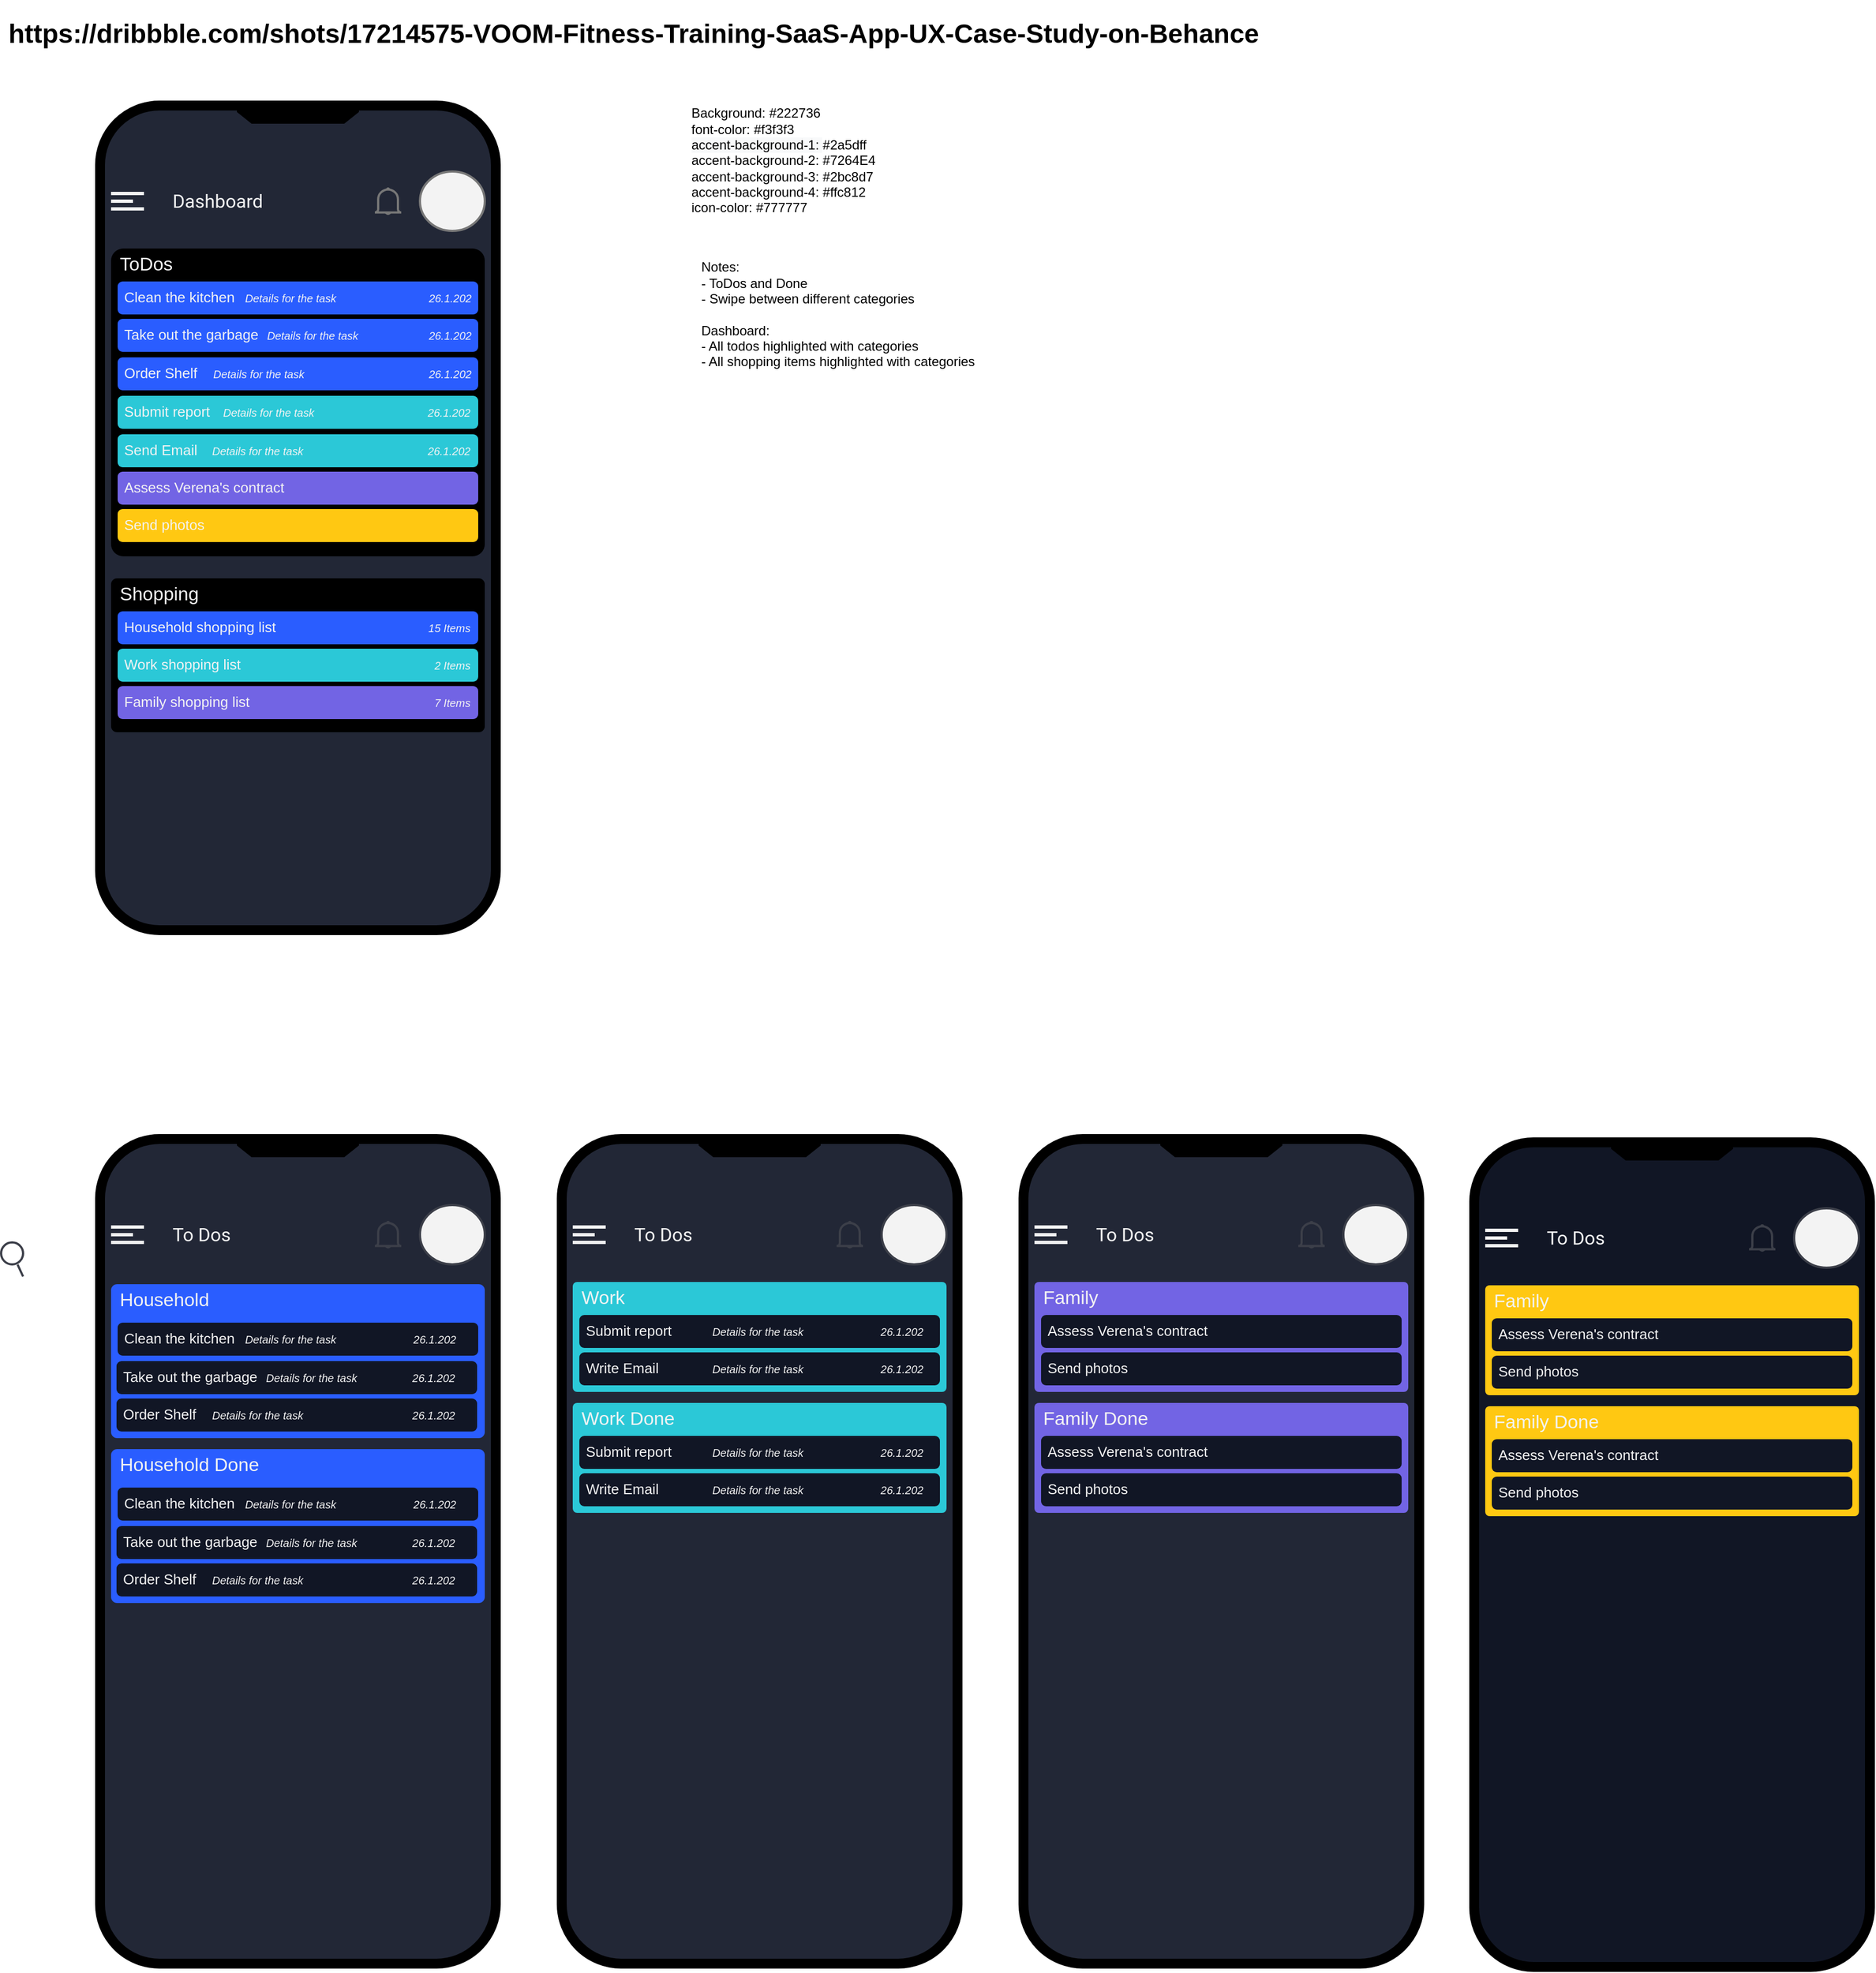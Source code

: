 <mxfile version="14.9.6" type="device"><diagram id="QZs1sI93PVc3oeDfQRsi" name="Page-1"><mxGraphModel dx="1422" dy="851" grid="1" gridSize="10" guides="1" tooltips="1" connect="1" arrows="1" fold="1" page="1" pageScale="1" pageWidth="3300" pageHeight="2339" math="0" shadow="0"><root><mxCell id="0"/><mxCell id="1" parent="0"/><mxCell id="q7EMYIlwbpAemJN1be3v-16" value="" style="rounded=1;whiteSpace=wrap;html=1;strokeWidth=9;connectable=0;labelBorderColor=#000000;fillColor=#222736;" parent="1" vertex="1"><mxGeometry x="100" y="140" width="360" height="750" as="geometry"/></mxCell><mxCell id="q7EMYIlwbpAemJN1be3v-27" value="" style="group;rounded=0;fontColor=#FFFFFF;" parent="1" vertex="1" connectable="0"><mxGeometry x="110" y="220" width="30" height="14" as="geometry"/></mxCell><mxCell id="q7EMYIlwbpAemJN1be3v-24" value="" style="endArrow=none;html=1;rounded=0;strokeWidth=3;strokeColor=#F3F3F3;" parent="q7EMYIlwbpAemJN1be3v-27" edge="1"><mxGeometry width="50" height="50" relative="1" as="geometry"><mxPoint as="sourcePoint"/><mxPoint x="30" as="targetPoint"/></mxGeometry></mxCell><mxCell id="q7EMYIlwbpAemJN1be3v-25" value="" style="endArrow=none;html=1;rounded=0;strokeWidth=3;strokeColor=#F3f3f3;" parent="q7EMYIlwbpAemJN1be3v-27" edge="1"><mxGeometry width="50" height="50" relative="1" as="geometry"><mxPoint y="7" as="sourcePoint"/><mxPoint x="20" y="7" as="targetPoint"/></mxGeometry></mxCell><mxCell id="q7EMYIlwbpAemJN1be3v-26" value="" style="endArrow=none;html=1;rounded=0;strokeWidth=3;strokeColor=#F3F3F3;" parent="q7EMYIlwbpAemJN1be3v-27" edge="1"><mxGeometry width="50" height="50" relative="1" as="geometry"><mxPoint y="14" as="sourcePoint"/><mxPoint x="30" y="14" as="targetPoint"/></mxGeometry></mxCell><mxCell id="q7EMYIlwbpAemJN1be3v-32" value="" style="ellipse;whiteSpace=wrap;html=1;strokeWidth=2;fillColor=#f3f3f3;strokeColor=#777777;" parent="1" vertex="1"><mxGeometry x="391" y="200" width="59" height="54" as="geometry"/></mxCell><mxCell id="q7EMYIlwbpAemJN1be3v-34" value="&lt;h1&gt;&lt;font color=&quot;#000000&quot;&gt;https://dribbble.com/shots/17214575-VOOM-Fitness-Training-SaaS-App-UX-Case-Study-on-Behance&lt;/font&gt;&lt;/h1&gt;" style="text;html=1;align=center;verticalAlign=middle;resizable=0;points=[];autosize=1;strokeColor=none;fillColor=none;fontColor=#FFFFFF;" parent="1" vertex="1"><mxGeometry x="10" y="50" width="1150" height="50" as="geometry"/></mxCell><mxCell id="kr6rKANIkbwKDCKWiiam-4" value="&lt;div&gt;&lt;span&gt;Background: #222736&lt;/span&gt;&lt;/div&gt;&lt;div&gt;&lt;span&gt;font-color: #f3f3f3&lt;/span&gt;&lt;/div&gt;&lt;span style=&quot;background-color: rgb(248 , 249 , 250)&quot;&gt;accent-background-1:&amp;nbsp;&lt;/span&gt;&lt;span style=&quot;background-color: rgb(255 , 255 , 255)&quot;&gt;#2a5dff&lt;br&gt;accent-background-2: #7264E4&lt;br&gt;accent-background-3:&amp;nbsp;&lt;/span&gt;&lt;span style=&quot;background-color: rgb(255 , 255 , 255)&quot;&gt;#2bc8d7&lt;/span&gt;&lt;span style=&quot;background-color: rgb(255 , 255 , 255)&quot;&gt;&lt;br&gt;&lt;/span&gt;&lt;span style=&quot;background-color: rgb(255 , 255 , 255)&quot;&gt;accent-background-4:&amp;nbsp;&lt;/span&gt;&lt;span style=&quot;background-color: rgb(255 , 255 , 255)&quot;&gt;#ffc812&lt;/span&gt;&lt;span style=&quot;background-color: rgb(255 , 255 , 255)&quot;&gt;&lt;br&gt;&lt;/span&gt;&lt;span style=&quot;background-color: rgb(255 , 255 , 255)&quot;&gt;icon-color:&amp;nbsp;&lt;/span&gt;&lt;span style=&quot;background-color: rgb(255 , 255 , 255)&quot;&gt;#777777&lt;/span&gt;&lt;span style=&quot;background-color: rgb(255 , 255 , 255)&quot;&gt;&lt;br&gt;&lt;/span&gt;" style="text;html=1;align=left;verticalAlign=middle;resizable=0;points=[];autosize=1;strokeColor=none;" parent="1" vertex="1"><mxGeometry x="636" y="140" width="180" height="100" as="geometry"/></mxCell><mxCell id="kr6rKANIkbwKDCKWiiam-6" value="" style="shape=loopLimit;whiteSpace=wrap;html=1;align=left;rotation=-180;size=60;labelBorderColor=none;fillColor=#000000;" parent="1" vertex="1"><mxGeometry x="225" y="143" width="110" height="13" as="geometry"/></mxCell><mxCell id="DTdVcL22-hNj-kr19Tf2-1" value="" style="html=1;verticalLabelPosition=bottom;align=center;labelBackgroundColor=#ffffff;verticalAlign=top;strokeWidth=2;shadow=0;dashed=0;shape=mxgraph.ios7.icons.bell;fillColor=none;strokeColor=#777777;" parent="1" vertex="1"><mxGeometry x="350" y="215.45" width="24" height="23.1" as="geometry"/></mxCell><mxCell id="DTdVcL22-hNj-kr19Tf2-3" value="Dashboard" style="whiteSpace=wrap;html=1;fillColor=none;strokeColor=none;fontColor=#f3f3f3;align=left;fontSize=17;fontFamily=Roboto;fontSource=https%3A%2F%2Ffonts.googleapis.com%2Fcss%3Ffamily%3DRoboto;" parent="1" vertex="1"><mxGeometry x="164" y="214" width="80" height="26" as="geometry"/></mxCell><mxCell id="DTdVcL22-hNj-kr19Tf2-4" value="" style="rounded=1;whiteSpace=wrap;html=1;fontSize=17;fontColor=#f3f3f3;align=left;arcSize=4;strokeColor=none;fillColor=#000000;" parent="1" vertex="1"><mxGeometry x="110" y="270" width="340" height="280" as="geometry"/></mxCell><mxCell id="DTdVcL22-hNj-kr19Tf2-18" value="ToDos" style="text;html=1;align=left;verticalAlign=middle;resizable=0;points=[];autosize=1;strokeColor=none;fontSize=17;fontColor=#f3f3f3;" parent="1" vertex="1"><mxGeometry x="116" y="270" width="60" height="30" as="geometry"/></mxCell><mxCell id="DTdVcL22-hNj-kr19Tf2-19" value="" style="group" parent="1" vertex="1" connectable="0"><mxGeometry x="116" y="300" width="338" height="30" as="geometry"/></mxCell><mxCell id="DTdVcL22-hNj-kr19Tf2-5" value="&lt;font style=&quot;font-size: 13px&quot;&gt;Clean the kitchen&lt;/font&gt;" style="rounded=1;whiteSpace=wrap;html=1;fontSize=17;fontColor=#f3f3f3;align=left;verticalAlign=middle;textDirection=ltr;spacingLeft=4;spacingBottom=3;strokeWidth=1;fillColor=#2A5DFF;strokeColor=none;" parent="DTdVcL22-hNj-kr19Tf2-19" vertex="1"><mxGeometry width="328" height="30" as="geometry"/></mxCell><mxCell id="PEyvrX00CayHYDZ6rCJW-54" value="&lt;font style=&quot;font-size: 10px&quot;&gt;&lt;i&gt;26.1.202&lt;/i&gt;&lt;/font&gt;" style="text;html=1;align=right;verticalAlign=middle;resizable=0;points=[];autosize=1;strokeColor=none;fontColor=#f3f3f3;" parent="DTdVcL22-hNj-kr19Tf2-19" vertex="1"><mxGeometry x="253" y="5" width="70" height="20" as="geometry"/></mxCell><mxCell id="PEyvrX00CayHYDZ6rCJW-55" value="&lt;font style=&quot;font-size: 10px&quot;&gt;&lt;i&gt;Details for the task&lt;/i&gt;&lt;/font&gt;" style="text;html=1;align=left;verticalAlign=middle;resizable=0;points=[];autosize=1;strokeColor=none;fontColor=#f3f3f3;" parent="DTdVcL22-hNj-kr19Tf2-19" vertex="1"><mxGeometry x="114" y="5" width="100" height="20" as="geometry"/></mxCell><mxCell id="DTdVcL22-hNj-kr19Tf2-20" value="" style="group" parent="1" vertex="1" connectable="0"><mxGeometry x="116" y="334" width="328" height="30" as="geometry"/></mxCell><mxCell id="DTdVcL22-hNj-kr19Tf2-10" value="&lt;font style=&quot;font-size: 13px&quot;&gt;Take out the garbage&lt;/font&gt;" style="rounded=1;whiteSpace=wrap;html=1;fontSize=17;fontColor=#f3f3f3;align=left;verticalAlign=middle;textDirection=ltr;spacingLeft=4;spacingBottom=3;strokeWidth=1;strokeColor=none;fillColor=#2A5DFF;" parent="DTdVcL22-hNj-kr19Tf2-20" vertex="1"><mxGeometry width="328" height="30" as="geometry"/></mxCell><mxCell id="PEyvrX00CayHYDZ6rCJW-56" value="&lt;font style=&quot;font-size: 10px&quot;&gt;&lt;i&gt;26.1.202&lt;/i&gt;&lt;/font&gt;" style="text;html=1;align=right;verticalAlign=middle;resizable=0;points=[];autosize=1;strokeColor=none;fontColor=#F3F3F3;" parent="DTdVcL22-hNj-kr19Tf2-20" vertex="1"><mxGeometry x="253" y="5" width="70" height="20" as="geometry"/></mxCell><mxCell id="PEyvrX00CayHYDZ6rCJW-57" value="&lt;font style=&quot;font-size: 10px&quot;&gt;&lt;i&gt;Details for the task&lt;/i&gt;&lt;/font&gt;" style="text;html=1;align=left;verticalAlign=middle;resizable=0;points=[];autosize=1;strokeColor=none;fontColor=#F3F3F3;" parent="DTdVcL22-hNj-kr19Tf2-20" vertex="1"><mxGeometry x="134" y="5" width="100" height="20" as="geometry"/></mxCell><mxCell id="DTdVcL22-hNj-kr19Tf2-21" value="" style="group" parent="1" vertex="1" connectable="0"><mxGeometry x="116" y="369" width="328" height="30" as="geometry"/></mxCell><mxCell id="DTdVcL22-hNj-kr19Tf2-12" value="&lt;font style=&quot;font-size: 13px&quot;&gt;Order Shelf&lt;/font&gt;" style="rounded=1;whiteSpace=wrap;html=1;fontSize=17;fontColor=#f3f3f3;align=left;verticalAlign=middle;textDirection=ltr;spacingLeft=4;spacingBottom=3;strokeWidth=1;strokeColor=none;fillColor=#2A5DFF;" parent="DTdVcL22-hNj-kr19Tf2-21" vertex="1"><mxGeometry width="328" height="30" as="geometry"/></mxCell><mxCell id="PEyvrX00CayHYDZ6rCJW-58" value="&lt;font style=&quot;font-size: 10px&quot;&gt;&lt;i&gt;26.1.202&lt;/i&gt;&lt;/font&gt;" style="text;html=1;align=right;verticalAlign=middle;resizable=0;points=[];autosize=1;strokeColor=none;fontColor=#F3F3F3;" parent="DTdVcL22-hNj-kr19Tf2-21" vertex="1"><mxGeometry x="253" y="5" width="70" height="20" as="geometry"/></mxCell><mxCell id="PEyvrX00CayHYDZ6rCJW-59" value="&lt;font style=&quot;font-size: 10px&quot;&gt;&lt;i&gt;Details for the task&lt;/i&gt;&lt;/font&gt;" style="text;html=1;align=left;verticalAlign=middle;resizable=0;points=[];autosize=1;strokeColor=none;fontColor=#F3F3F3;" parent="DTdVcL22-hNj-kr19Tf2-21" vertex="1"><mxGeometry x="85" y="5" width="100" height="20" as="geometry"/></mxCell><mxCell id="DTdVcL22-hNj-kr19Tf2-22" value="" style="group;" parent="1" vertex="1" connectable="0"><mxGeometry x="116" y="404" width="328" height="30" as="geometry"/></mxCell><mxCell id="DTdVcL22-hNj-kr19Tf2-14" value="&lt;font style=&quot;font-size: 13px&quot;&gt;Submit report&lt;/font&gt;" style="rounded=1;whiteSpace=wrap;html=1;fontSize=17;fontColor=#f3f3f3;align=left;verticalAlign=middle;textDirection=ltr;spacingLeft=4;spacingBottom=3;strokeWidth=1;strokeColor=none;fillColor=#2BC8D7;" parent="DTdVcL22-hNj-kr19Tf2-22" vertex="1"><mxGeometry width="328" height="30" as="geometry"/></mxCell><mxCell id="PEyvrX00CayHYDZ6rCJW-61" value="&lt;font style=&quot;font-size: 10px&quot;&gt;&lt;i&gt;Details for the task&lt;/i&gt;&lt;/font&gt;" style="text;html=1;align=left;verticalAlign=middle;resizable=0;points=[];autosize=1;strokeColor=none;fontColor=#F3F3F3;" parent="DTdVcL22-hNj-kr19Tf2-22" vertex="1"><mxGeometry x="94" y="5" width="100" height="20" as="geometry"/></mxCell><mxCell id="DTdVcL22-hNj-kr19Tf2-37" value="" style="rounded=1;whiteSpace=wrap;html=1;fontSize=17;fontColor=#f3f3f3;align=left;arcSize=4;strokeColor=none;fillColor=#000000;" parent="1" vertex="1"><mxGeometry x="110" y="570" width="340" height="140" as="geometry"/></mxCell><mxCell id="DTdVcL22-hNj-kr19Tf2-38" value="" style="group" parent="1" vertex="1" connectable="0"><mxGeometry x="116" y="600" width="328" height="30" as="geometry"/></mxCell><mxCell id="DTdVcL22-hNj-kr19Tf2-39" value="&lt;span style=&quot;font-size: 13px&quot;&gt;Household shopping list&lt;/span&gt;" style="rounded=1;whiteSpace=wrap;html=1;fontSize=17;fontColor=#f3f3f3;align=left;verticalAlign=middle;textDirection=ltr;spacingLeft=4;spacingBottom=3;strokeWidth=1;strokeColor=none;fillColor=#2A5DFF;" parent="DTdVcL22-hNj-kr19Tf2-38" vertex="1"><mxGeometry width="328" height="30" as="geometry"/></mxCell><mxCell id="DTdVcL22-hNj-kr19Tf2-41" value="" style="group;" parent="1" vertex="1" connectable="0"><mxGeometry x="116" y="634" width="328" height="30" as="geometry"/></mxCell><mxCell id="DTdVcL22-hNj-kr19Tf2-42" value="&lt;font style=&quot;font-size: 13px&quot;&gt;Work shopping list&lt;/font&gt;" style="rounded=1;whiteSpace=wrap;html=1;fontSize=17;fontColor=#f3f3f3;align=left;verticalAlign=middle;textDirection=ltr;spacingLeft=4;spacingBottom=3;strokeWidth=1;strokeColor=none;fillColor=#2BC8D7;" parent="DTdVcL22-hNj-kr19Tf2-41" vertex="1"><mxGeometry width="328" height="30" as="geometry"/></mxCell><mxCell id="DTdVcL22-hNj-kr19Tf2-44" value="Shopping" style="text;html=1;align=left;verticalAlign=middle;resizable=0;points=[];autosize=1;strokeColor=none;fontSize=17;fontColor=#f3f3f3;" parent="1" vertex="1"><mxGeometry x="116" y="570" width="90" height="30" as="geometry"/></mxCell><mxCell id="PEyvrX00CayHYDZ6rCJW-1" value="Notes:&lt;br&gt;&lt;div&gt;&lt;span&gt;- ToDos and Done&lt;/span&gt;&lt;/div&gt;&lt;div&gt;&lt;span&gt;- Swipe between different categories&lt;/span&gt;&lt;/div&gt;&lt;div&gt;&lt;br&gt;&lt;/div&gt;&lt;div&gt;Dashboard:&lt;/div&gt;&lt;div&gt;- All todos highlighted with categories&lt;/div&gt;&lt;div&gt;- All shopping items highlighted with categories&lt;/div&gt;" style="text;html=1;align=left;verticalAlign=middle;resizable=0;points=[];autosize=1;strokeColor=none;" parent="1" vertex="1"><mxGeometry x="645" y="280" width="260" height="100" as="geometry"/></mxCell><mxCell id="PEyvrX00CayHYDZ6rCJW-2" value="" style="rounded=1;whiteSpace=wrap;html=1;strokeWidth=9;connectable=0;labelBorderColor=#000000;fillColor=#222736;" parent="1" vertex="1"><mxGeometry x="100" y="1080" width="360" height="750" as="geometry"/></mxCell><mxCell id="PEyvrX00CayHYDZ6rCJW-4" value="" style="group;rounded=0;fontColor=#FFFFFF;" parent="1" vertex="1" connectable="0"><mxGeometry x="110" y="1160" width="30" height="14" as="geometry"/></mxCell><mxCell id="PEyvrX00CayHYDZ6rCJW-5" value="" style="endArrow=none;html=1;rounded=0;strokeWidth=3;strokeColor=#F3F3F3;" parent="PEyvrX00CayHYDZ6rCJW-4" edge="1"><mxGeometry width="50" height="50" relative="1" as="geometry"><mxPoint as="sourcePoint"/><mxPoint x="30" as="targetPoint"/></mxGeometry></mxCell><mxCell id="PEyvrX00CayHYDZ6rCJW-6" value="" style="endArrow=none;html=1;rounded=0;strokeWidth=3;strokeColor=#F3f3f3;" parent="PEyvrX00CayHYDZ6rCJW-4" edge="1"><mxGeometry width="50" height="50" relative="1" as="geometry"><mxPoint y="7" as="sourcePoint"/><mxPoint x="20" y="7" as="targetPoint"/></mxGeometry></mxCell><mxCell id="PEyvrX00CayHYDZ6rCJW-7" value="" style="endArrow=none;html=1;rounded=0;strokeWidth=3;strokeColor=#F3F3F3;" parent="PEyvrX00CayHYDZ6rCJW-4" edge="1"><mxGeometry width="50" height="50" relative="1" as="geometry"><mxPoint y="14" as="sourcePoint"/><mxPoint x="30" y="14" as="targetPoint"/></mxGeometry></mxCell><mxCell id="PEyvrX00CayHYDZ6rCJW-8" value="" style="ellipse;whiteSpace=wrap;html=1;strokeWidth=2;fillColor=#f3f3f3;strokeColor=#3C3F49;" parent="1" vertex="1"><mxGeometry x="391" y="1140" width="59" height="54" as="geometry"/></mxCell><mxCell id="PEyvrX00CayHYDZ6rCJW-9" value="" style="shape=loopLimit;whiteSpace=wrap;html=1;align=left;rotation=-180;size=60;labelBorderColor=none;fillColor=#000000;" parent="1" vertex="1"><mxGeometry x="225" y="1083" width="110" height="13" as="geometry"/></mxCell><mxCell id="PEyvrX00CayHYDZ6rCJW-10" value="" style="html=1;verticalLabelPosition=bottom;align=center;labelBackgroundColor=#ffffff;verticalAlign=top;strokeWidth=2;shadow=0;dashed=0;shape=mxgraph.ios7.icons.bell;fillColor=none;strokeColor=#3c3f49;" parent="1" vertex="1"><mxGeometry x="350" y="1155.45" width="24" height="23.1" as="geometry"/></mxCell><mxCell id="PEyvrX00CayHYDZ6rCJW-11" value="To Dos" style="whiteSpace=wrap;html=1;fillColor=none;strokeColor=none;fontColor=#f3f3f3;align=left;fontSize=17;fontFamily=Roboto;fontSource=https%3A%2F%2Ffonts.googleapis.com%2Fcss%3Ffamily%3DRoboto;" parent="1" vertex="1"><mxGeometry x="164" y="1154" width="80" height="26" as="geometry"/></mxCell><mxCell id="PEyvrX00CayHYDZ6rCJW-12" value="" style="rounded=1;whiteSpace=wrap;html=1;fontSize=17;fontColor=#f3f3f3;align=left;arcSize=4;strokeColor=none;fillColor=#2A5DFF;" parent="1" vertex="1"><mxGeometry x="110" y="1212" width="340" height="140" as="geometry"/></mxCell><mxCell id="PEyvrX00CayHYDZ6rCJW-13" value="Household" style="text;html=1;align=left;verticalAlign=middle;resizable=0;points=[];autosize=1;strokeColor=none;fontSize=17;fontColor=#f3f3f3;" parent="1" vertex="1"><mxGeometry x="116" y="1212" width="100" height="30" as="geometry"/></mxCell><mxCell id="PEyvrX00CayHYDZ6rCJW-42" value="" style="group;" parent="1" vertex="1" connectable="0"><mxGeometry x="116" y="439" width="328" height="30" as="geometry"/></mxCell><mxCell id="PEyvrX00CayHYDZ6rCJW-43" value="&lt;font style=&quot;font-size: 13px&quot;&gt;Send Email&lt;/font&gt;" style="rounded=1;whiteSpace=wrap;html=1;fontSize=17;fontColor=#f3f3f3;align=left;verticalAlign=middle;textDirection=ltr;spacingLeft=4;spacingBottom=3;strokeWidth=1;strokeColor=none;fillColor=#2BC8D7;" parent="PEyvrX00CayHYDZ6rCJW-42" vertex="1"><mxGeometry width="328" height="30" as="geometry"/></mxCell><mxCell id="PEyvrX00CayHYDZ6rCJW-63" value="&lt;font style=&quot;font-size: 10px&quot;&gt;&lt;i&gt;Details for the task&lt;/i&gt;&lt;/font&gt;" style="text;html=1;align=left;verticalAlign=middle;resizable=0;points=[];autosize=1;strokeColor=none;fontColor=#F3F3F3;" parent="PEyvrX00CayHYDZ6rCJW-42" vertex="1"><mxGeometry x="84" y="5" width="100" height="20" as="geometry"/></mxCell><mxCell id="PEyvrX00CayHYDZ6rCJW-45" value="" style="group;" parent="1" vertex="1" connectable="0"><mxGeometry x="116" y="473" width="328" height="30" as="geometry"/></mxCell><mxCell id="PEyvrX00CayHYDZ6rCJW-46" value="&lt;span style=&quot;font-size: 13px&quot;&gt;Assess Verena's contract&lt;/span&gt;" style="rounded=1;whiteSpace=wrap;html=1;fontSize=17;fontColor=#f3f3f3;align=left;verticalAlign=middle;textDirection=ltr;spacingLeft=4;spacingBottom=3;strokeWidth=1;strokeColor=none;fillColor=#7264E4;" parent="PEyvrX00CayHYDZ6rCJW-45" vertex="1"><mxGeometry width="328" height="30" as="geometry"/></mxCell><mxCell id="PEyvrX00CayHYDZ6rCJW-48" value="" style="group;" parent="1" vertex="1" connectable="0"><mxGeometry x="116" y="507" width="328" height="30" as="geometry"/></mxCell><mxCell id="PEyvrX00CayHYDZ6rCJW-49" value="&lt;font style=&quot;font-size: 13px&quot;&gt;Send photos&lt;/font&gt;" style="rounded=1;whiteSpace=wrap;html=1;fontSize=17;fontColor=#f3f3f3;align=left;verticalAlign=middle;textDirection=ltr;spacingLeft=4;spacingBottom=3;strokeWidth=1;strokeColor=none;fillColor=#FFC812;" parent="PEyvrX00CayHYDZ6rCJW-48" vertex="1"><mxGeometry width="328" height="30" as="geometry"/></mxCell><mxCell id="PEyvrX00CayHYDZ6rCJW-51" value="" style="group" parent="1" vertex="1" connectable="0"><mxGeometry x="116" y="668" width="328" height="30" as="geometry"/></mxCell><mxCell id="PEyvrX00CayHYDZ6rCJW-52" value="&lt;font style=&quot;font-size: 13px&quot;&gt;Family shopping list&lt;/font&gt;" style="rounded=1;whiteSpace=wrap;html=1;fontSize=17;fontColor=#f3f3f3;align=left;verticalAlign=middle;textDirection=ltr;spacingLeft=4;spacingBottom=3;strokeWidth=1;strokeColor=none;fillColor=#7264E4;" parent="PEyvrX00CayHYDZ6rCJW-51" vertex="1"><mxGeometry width="328" height="30" as="geometry"/></mxCell><mxCell id="PEyvrX00CayHYDZ6rCJW-60" value="&lt;font style=&quot;font-size: 10px&quot;&gt;&lt;i&gt;26.1.202&lt;/i&gt;&lt;/font&gt;" style="text;html=1;align=right;verticalAlign=middle;resizable=0;points=[];autosize=1;strokeColor=none;fontColor=#F3F3F3;" parent="1" vertex="1"><mxGeometry x="368" y="409" width="70" height="20" as="geometry"/></mxCell><mxCell id="PEyvrX00CayHYDZ6rCJW-62" value="&lt;font style=&quot;font-size: 10px&quot;&gt;&lt;i&gt;26.1.202&lt;/i&gt;&lt;/font&gt;" style="text;html=1;align=right;verticalAlign=middle;resizable=0;points=[];autosize=1;strokeColor=none;fontColor=#F3F3F3;" parent="1" vertex="1"><mxGeometry x="368" y="444" width="70" height="20" as="geometry"/></mxCell><mxCell id="Y5M6EpG01yC7iFFKW1P1-1" value="" style="rounded=1;whiteSpace=wrap;html=1;strokeWidth=9;connectable=0;labelBorderColor=#000000;fillColor=#222736;" parent="1" vertex="1"><mxGeometry x="940" y="1080" width="360" height="750" as="geometry"/></mxCell><mxCell id="Y5M6EpG01yC7iFFKW1P1-3" value="" style="group;rounded=0;fontColor=#FFFFFF;" parent="1" vertex="1" connectable="0"><mxGeometry x="950" y="1160" width="30" height="14" as="geometry"/></mxCell><mxCell id="Y5M6EpG01yC7iFFKW1P1-4" value="" style="endArrow=none;html=1;rounded=0;strokeWidth=3;strokeColor=#F3F3F3;" parent="Y5M6EpG01yC7iFFKW1P1-3" edge="1"><mxGeometry width="50" height="50" relative="1" as="geometry"><mxPoint as="sourcePoint"/><mxPoint x="30" as="targetPoint"/></mxGeometry></mxCell><mxCell id="Y5M6EpG01yC7iFFKW1P1-5" value="" style="endArrow=none;html=1;rounded=0;strokeWidth=3;strokeColor=#F3f3f3;" parent="Y5M6EpG01yC7iFFKW1P1-3" edge="1"><mxGeometry width="50" height="50" relative="1" as="geometry"><mxPoint y="7" as="sourcePoint"/><mxPoint x="20" y="7" as="targetPoint"/></mxGeometry></mxCell><mxCell id="Y5M6EpG01yC7iFFKW1P1-6" value="" style="endArrow=none;html=1;rounded=0;strokeWidth=3;strokeColor=#F3F3F3;" parent="Y5M6EpG01yC7iFFKW1P1-3" edge="1"><mxGeometry width="50" height="50" relative="1" as="geometry"><mxPoint y="14" as="sourcePoint"/><mxPoint x="30" y="14" as="targetPoint"/></mxGeometry></mxCell><mxCell id="Y5M6EpG01yC7iFFKW1P1-7" value="" style="ellipse;whiteSpace=wrap;html=1;strokeWidth=2;fillColor=#f3f3f3;strokeColor=#3C3F49;" parent="1" vertex="1"><mxGeometry x="1231" y="1140" width="59" height="54" as="geometry"/></mxCell><mxCell id="Y5M6EpG01yC7iFFKW1P1-8" value="" style="shape=loopLimit;whiteSpace=wrap;html=1;align=left;rotation=-180;size=60;labelBorderColor=none;fillColor=#000000;" parent="1" vertex="1"><mxGeometry x="1065" y="1083" width="110" height="13" as="geometry"/></mxCell><mxCell id="Y5M6EpG01yC7iFFKW1P1-9" value="" style="html=1;verticalLabelPosition=bottom;align=center;labelBackgroundColor=#ffffff;verticalAlign=top;strokeWidth=2;shadow=0;dashed=0;shape=mxgraph.ios7.icons.bell;fillColor=none;strokeColor=#3c3f49;" parent="1" vertex="1"><mxGeometry x="1190" y="1155.45" width="24" height="23.1" as="geometry"/></mxCell><mxCell id="Y5M6EpG01yC7iFFKW1P1-10" value="To Dos" style="whiteSpace=wrap;html=1;fillColor=none;strokeColor=none;fontColor=#f3f3f3;align=left;fontSize=17;fontFamily=Roboto;fontSource=https%3A%2F%2Ffonts.googleapis.com%2Fcss%3Ffamily%3DRoboto;" parent="1" vertex="1"><mxGeometry x="1004" y="1154" width="80" height="26" as="geometry"/></mxCell><mxCell id="Y5M6EpG01yC7iFFKW1P1-25" value="" style="rounded=1;whiteSpace=wrap;html=1;fontSize=17;fontColor=#f3f3f3;align=left;arcSize=4;strokeColor=none;fillColor=#7264E4;" parent="1" vertex="1"><mxGeometry x="950" y="1210" width="340" height="100" as="geometry"/></mxCell><mxCell id="Y5M6EpG01yC7iFFKW1P1-26" value="" style="group" parent="1" vertex="1" connectable="0"><mxGeometry x="956" y="1240" width="328" height="30" as="geometry"/></mxCell><mxCell id="Y5M6EpG01yC7iFFKW1P1-27" value="&lt;span style=&quot;font-size: 13px&quot;&gt;Assess Verena's contract&lt;/span&gt;" style="rounded=1;whiteSpace=wrap;html=1;fontSize=17;fontColor=#f3f3f3;align=left;verticalAlign=middle;textDirection=ltr;spacingLeft=4;spacingBottom=3;strokeWidth=1;strokeColor=none;fillColor=#111625;" parent="Y5M6EpG01yC7iFFKW1P1-26" vertex="1"><mxGeometry width="328" height="30" as="geometry"/></mxCell><mxCell id="Y5M6EpG01yC7iFFKW1P1-29" value="" style="group" parent="1" vertex="1" connectable="0"><mxGeometry x="956" y="1274" width="328" height="30" as="geometry"/></mxCell><mxCell id="Y5M6EpG01yC7iFFKW1P1-30" value="&lt;span style=&quot;font-size: 13px&quot;&gt;Send photos&lt;/span&gt;" style="rounded=1;whiteSpace=wrap;html=1;fontSize=17;fontColor=#f3f3f3;align=left;verticalAlign=middle;textDirection=ltr;spacingLeft=4;spacingBottom=3;fillColor=#111625;strokeWidth=1;strokeColor=none;" parent="Y5M6EpG01yC7iFFKW1P1-29" vertex="1"><mxGeometry width="328" height="30" as="geometry"/></mxCell><mxCell id="Y5M6EpG01yC7iFFKW1P1-32" value="Family" style="text;html=1;align=left;verticalAlign=middle;resizable=0;points=[];autosize=1;strokeColor=none;fontSize=17;fontColor=#f3f3f3;" parent="1" vertex="1"><mxGeometry x="956" y="1210" width="70" height="30" as="geometry"/></mxCell><mxCell id="Y5M6EpG01yC7iFFKW1P1-41" value="" style="rounded=1;whiteSpace=wrap;html=1;strokeWidth=9;connectable=0;labelBorderColor=#000000;fillColor=#222736;" parent="1" vertex="1"><mxGeometry x="520" y="1080" width="360" height="750" as="geometry"/></mxCell><mxCell id="Y5M6EpG01yC7iFFKW1P1-43" value="" style="group;rounded=0;fontColor=#FFFFFF;" parent="1" vertex="1" connectable="0"><mxGeometry x="530" y="1160" width="30" height="14" as="geometry"/></mxCell><mxCell id="Y5M6EpG01yC7iFFKW1P1-44" value="" style="endArrow=none;html=1;rounded=0;strokeWidth=3;strokeColor=#F3F3F3;" parent="Y5M6EpG01yC7iFFKW1P1-43" edge="1"><mxGeometry width="50" height="50" relative="1" as="geometry"><mxPoint as="sourcePoint"/><mxPoint x="30" as="targetPoint"/></mxGeometry></mxCell><mxCell id="Y5M6EpG01yC7iFFKW1P1-45" value="" style="endArrow=none;html=1;rounded=0;strokeWidth=3;strokeColor=#F3f3f3;" parent="Y5M6EpG01yC7iFFKW1P1-43" edge="1"><mxGeometry width="50" height="50" relative="1" as="geometry"><mxPoint y="7" as="sourcePoint"/><mxPoint x="20" y="7" as="targetPoint"/></mxGeometry></mxCell><mxCell id="Y5M6EpG01yC7iFFKW1P1-46" value="" style="endArrow=none;html=1;rounded=0;strokeWidth=3;strokeColor=#F3F3F3;" parent="Y5M6EpG01yC7iFFKW1P1-43" edge="1"><mxGeometry width="50" height="50" relative="1" as="geometry"><mxPoint y="14" as="sourcePoint"/><mxPoint x="30" y="14" as="targetPoint"/></mxGeometry></mxCell><mxCell id="Y5M6EpG01yC7iFFKW1P1-47" value="" style="ellipse;whiteSpace=wrap;html=1;strokeWidth=2;fillColor=#f3f3f3;strokeColor=#3C3F49;" parent="1" vertex="1"><mxGeometry x="811" y="1140" width="59" height="54" as="geometry"/></mxCell><mxCell id="Y5M6EpG01yC7iFFKW1P1-48" value="" style="shape=loopLimit;whiteSpace=wrap;html=1;align=left;rotation=-180;size=60;labelBorderColor=none;fillColor=#000000;" parent="1" vertex="1"><mxGeometry x="645" y="1083" width="110" height="13" as="geometry"/></mxCell><mxCell id="Y5M6EpG01yC7iFFKW1P1-49" value="" style="html=1;verticalLabelPosition=bottom;align=center;labelBackgroundColor=#ffffff;verticalAlign=top;strokeWidth=2;shadow=0;dashed=0;shape=mxgraph.ios7.icons.bell;fillColor=none;strokeColor=#3c3f49;" parent="1" vertex="1"><mxGeometry x="770" y="1155.45" width="24" height="23.1" as="geometry"/></mxCell><mxCell id="Y5M6EpG01yC7iFFKW1P1-50" value="To Dos" style="whiteSpace=wrap;html=1;fillColor=none;strokeColor=none;fontColor=#f3f3f3;align=left;fontSize=17;fontFamily=Roboto;fontSource=https%3A%2F%2Ffonts.googleapis.com%2Fcss%3Ffamily%3DRoboto;" parent="1" vertex="1"><mxGeometry x="584" y="1154" width="80" height="26" as="geometry"/></mxCell><mxCell id="Y5M6EpG01yC7iFFKW1P1-73" value="" style="rounded=1;whiteSpace=wrap;html=1;fontSize=17;fontColor=#f3f3f3;align=left;arcSize=4;strokeColor=none;fillColor=#2bc8d7;" parent="1" vertex="1"><mxGeometry x="530" y="1210" width="340" height="100" as="geometry"/></mxCell><mxCell id="Y5M6EpG01yC7iFFKW1P1-74" value="" style="group" parent="1" vertex="1" connectable="0"><mxGeometry x="536" y="1240" width="328" height="30" as="geometry"/></mxCell><mxCell id="Y5M6EpG01yC7iFFKW1P1-75" value="&lt;font style=&quot;font-size: 13px&quot;&gt;Submit report&lt;/font&gt;" style="rounded=1;whiteSpace=wrap;html=1;fontSize=17;fontColor=#f3f3f3;align=left;verticalAlign=middle;textDirection=ltr;spacingLeft=4;spacingBottom=3;fillColor=#111625;strokeWidth=1;strokeColor=none;" parent="Y5M6EpG01yC7iFFKW1P1-74" vertex="1"><mxGeometry width="328" height="30" as="geometry"/></mxCell><mxCell id="Y5M6EpG01yC7iFFKW1P1-106" value="&lt;font style=&quot;font-size: 10px&quot;&gt;&lt;i&gt;26.1.202&lt;/i&gt;&lt;/font&gt;" style="text;html=1;align=center;verticalAlign=middle;resizable=0;points=[];autosize=1;strokeColor=none;fontColor=#f3f3f3;" parent="Y5M6EpG01yC7iFFKW1P1-74" vertex="1"><mxGeometry x="258" y="5" width="70" height="20" as="geometry"/></mxCell><mxCell id="Y5M6EpG01yC7iFFKW1P1-107" value="&lt;font style=&quot;font-size: 10px&quot;&gt;&lt;i&gt;Details for the task&lt;/i&gt;&lt;/font&gt;" style="text;html=1;align=left;verticalAlign=middle;resizable=0;points=[];autosize=1;strokeColor=none;fontColor=#f3f3f3;" parent="Y5M6EpG01yC7iFFKW1P1-74" vertex="1"><mxGeometry x="119" y="5" width="100" height="20" as="geometry"/></mxCell><mxCell id="Y5M6EpG01yC7iFFKW1P1-77" value="" style="group" parent="1" vertex="1" connectable="0"><mxGeometry x="536" y="1274" width="328" height="30" as="geometry"/></mxCell><mxCell id="Y5M6EpG01yC7iFFKW1P1-78" value="&lt;font style=&quot;font-size: 13px&quot;&gt;Write Email&lt;/font&gt;" style="rounded=1;whiteSpace=wrap;html=1;fontSize=17;fontColor=#f3f3f3;align=left;verticalAlign=middle;textDirection=ltr;spacingLeft=4;spacingBottom=3;fillColor=#111625;strokeWidth=1;strokeColor=none;" parent="Y5M6EpG01yC7iFFKW1P1-77" vertex="1"><mxGeometry width="328" height="30" as="geometry"/></mxCell><mxCell id="Y5M6EpG01yC7iFFKW1P1-80" value="Work" style="text;html=1;align=left;verticalAlign=middle;resizable=0;points=[];autosize=1;strokeColor=none;fontSize=17;fontColor=#f3f3f3;" parent="1" vertex="1"><mxGeometry x="536" y="1210" width="50" height="30" as="geometry"/></mxCell><mxCell id="Y5M6EpG01yC7iFFKW1P1-81" value="" style="rounded=1;whiteSpace=wrap;html=1;fontSize=17;fontColor=#f3f3f3;align=left;arcSize=4;strokeColor=none;fillColor=#2bc8d7;" parent="1" vertex="1"><mxGeometry x="530" y="1320" width="340" height="100" as="geometry"/></mxCell><mxCell id="Y5M6EpG01yC7iFFKW1P1-82" value="" style="group" parent="1" vertex="1" connectable="0"><mxGeometry x="536" y="1350" width="328" height="30" as="geometry"/></mxCell><mxCell id="Y5M6EpG01yC7iFFKW1P1-83" value="&lt;font style=&quot;font-size: 13px&quot;&gt;Submit report&lt;/font&gt;" style="rounded=1;whiteSpace=wrap;html=1;fontSize=17;fontColor=#f3f3f3;align=left;verticalAlign=middle;textDirection=ltr;spacingLeft=4;spacingBottom=3;fillColor=#111625;strokeWidth=1;strokeColor=none;" parent="Y5M6EpG01yC7iFFKW1P1-82" vertex="1"><mxGeometry width="328" height="30" as="geometry"/></mxCell><mxCell id="Y5M6EpG01yC7iFFKW1P1-110" value="&lt;font style=&quot;font-size: 10px&quot;&gt;&lt;i&gt;26.1.202&lt;/i&gt;&lt;/font&gt;" style="text;html=1;align=center;verticalAlign=middle;resizable=0;points=[];autosize=1;strokeColor=none;fontColor=#f3f3f3;" parent="Y5M6EpG01yC7iFFKW1P1-82" vertex="1"><mxGeometry x="258" y="5" width="70" height="20" as="geometry"/></mxCell><mxCell id="Y5M6EpG01yC7iFFKW1P1-111" value="&lt;font style=&quot;font-size: 10px&quot;&gt;&lt;i&gt;Details for the task&lt;/i&gt;&lt;/font&gt;" style="text;html=1;align=left;verticalAlign=middle;resizable=0;points=[];autosize=1;strokeColor=none;fontColor=#f3f3f3;" parent="Y5M6EpG01yC7iFFKW1P1-82" vertex="1"><mxGeometry x="119" y="5" width="100" height="20" as="geometry"/></mxCell><mxCell id="Y5M6EpG01yC7iFFKW1P1-85" value="" style="group" parent="1" vertex="1" connectable="0"><mxGeometry x="536" y="1384" width="328" height="30" as="geometry"/></mxCell><mxCell id="Y5M6EpG01yC7iFFKW1P1-86" value="&lt;font style=&quot;font-size: 13px&quot;&gt;Write Email&lt;/font&gt;" style="rounded=1;whiteSpace=wrap;html=1;fontSize=17;fontColor=#f3f3f3;align=left;verticalAlign=middle;textDirection=ltr;spacingLeft=4;spacingBottom=3;fillColor=#111625;strokeWidth=1;strokeColor=none;" parent="Y5M6EpG01yC7iFFKW1P1-85" vertex="1"><mxGeometry width="328" height="30" as="geometry"/></mxCell><mxCell id="Y5M6EpG01yC7iFFKW1P1-88" value="Work Done" style="text;html=1;align=left;verticalAlign=middle;resizable=0;points=[];autosize=1;strokeColor=none;fontSize=17;fontColor=#f3f3f3;" parent="1" vertex="1"><mxGeometry x="536" y="1320" width="100" height="30" as="geometry"/></mxCell><mxCell id="Y5M6EpG01yC7iFFKW1P1-89" value="" style="group" parent="1" vertex="1" connectable="0"><mxGeometry x="116" y="1247" width="338" height="30" as="geometry"/></mxCell><mxCell id="Y5M6EpG01yC7iFFKW1P1-90" value="&lt;font style=&quot;font-size: 13px&quot;&gt;Clean the kitchen&lt;/font&gt;" style="rounded=1;whiteSpace=wrap;html=1;fontSize=17;fontColor=#f3f3f3;align=left;verticalAlign=middle;textDirection=ltr;spacingLeft=4;spacingBottom=3;strokeWidth=1;strokeColor=none;fillColor=#111625;" parent="Y5M6EpG01yC7iFFKW1P1-89" vertex="1"><mxGeometry width="328" height="30" as="geometry"/></mxCell><mxCell id="Y5M6EpG01yC7iFFKW1P1-91" value="&lt;font style=&quot;font-size: 10px&quot;&gt;&lt;i&gt;26.1.202&lt;/i&gt;&lt;/font&gt;" style="text;html=1;align=center;verticalAlign=middle;resizable=0;points=[];autosize=1;strokeColor=none;fontColor=#f3f3f3;" parent="Y5M6EpG01yC7iFFKW1P1-89" vertex="1"><mxGeometry x="253" y="5" width="70" height="20" as="geometry"/></mxCell><mxCell id="Y5M6EpG01yC7iFFKW1P1-92" value="&lt;font style=&quot;font-size: 10px&quot;&gt;&lt;i&gt;Details for the task&lt;/i&gt;&lt;/font&gt;" style="text;html=1;align=left;verticalAlign=middle;resizable=0;points=[];autosize=1;strokeColor=none;fontColor=#f3f3f3;" parent="Y5M6EpG01yC7iFFKW1P1-89" vertex="1"><mxGeometry x="114" y="5" width="100" height="20" as="geometry"/></mxCell><mxCell id="Y5M6EpG01yC7iFFKW1P1-93" value="" style="group" parent="1" vertex="1" connectable="0"><mxGeometry x="115" y="1282" width="328" height="30" as="geometry"/></mxCell><mxCell id="Y5M6EpG01yC7iFFKW1P1-94" value="&lt;font style=&quot;font-size: 13px&quot;&gt;Take out the garbage&lt;/font&gt;" style="rounded=1;whiteSpace=wrap;html=1;fontSize=17;fontColor=#f3f3f3;align=left;verticalAlign=middle;textDirection=ltr;spacingLeft=4;spacingBottom=3;strokeWidth=1;strokeColor=none;fillColor=#111625;" parent="Y5M6EpG01yC7iFFKW1P1-93" vertex="1"><mxGeometry width="328" height="30" as="geometry"/></mxCell><mxCell id="Y5M6EpG01yC7iFFKW1P1-95" value="&lt;font style=&quot;font-size: 10px&quot;&gt;&lt;i&gt;26.1.202&lt;/i&gt;&lt;/font&gt;" style="text;html=1;align=center;verticalAlign=middle;resizable=0;points=[];autosize=1;strokeColor=none;fontColor=#F3F3F3;" parent="Y5M6EpG01yC7iFFKW1P1-93" vertex="1"><mxGeometry x="253" y="5" width="70" height="20" as="geometry"/></mxCell><mxCell id="Y5M6EpG01yC7iFFKW1P1-96" value="&lt;font style=&quot;font-size: 10px&quot;&gt;&lt;i&gt;Details for the task&lt;/i&gt;&lt;/font&gt;" style="text;html=1;align=left;verticalAlign=middle;resizable=0;points=[];autosize=1;strokeColor=none;fontColor=#F3F3F3;" parent="Y5M6EpG01yC7iFFKW1P1-93" vertex="1"><mxGeometry x="134" y="5" width="100" height="20" as="geometry"/></mxCell><mxCell id="Y5M6EpG01yC7iFFKW1P1-97" value="" style="group" parent="1" vertex="1" connectable="0"><mxGeometry x="115" y="1316" width="328" height="30" as="geometry"/></mxCell><mxCell id="Y5M6EpG01yC7iFFKW1P1-98" value="&lt;font style=&quot;font-size: 13px&quot;&gt;Order Shelf&lt;/font&gt;" style="rounded=1;whiteSpace=wrap;html=1;fontSize=17;fontColor=#f3f3f3;align=left;verticalAlign=middle;textDirection=ltr;spacingLeft=4;spacingBottom=3;strokeWidth=1;strokeColor=none;fillColor=#111625;" parent="Y5M6EpG01yC7iFFKW1P1-97" vertex="1"><mxGeometry width="328" height="30" as="geometry"/></mxCell><mxCell id="Y5M6EpG01yC7iFFKW1P1-99" value="&lt;font style=&quot;font-size: 10px&quot;&gt;&lt;i&gt;26.1.202&lt;/i&gt;&lt;/font&gt;" style="text;html=1;align=center;verticalAlign=middle;resizable=0;points=[];autosize=1;strokeColor=none;fontColor=#F3F3F3;" parent="Y5M6EpG01yC7iFFKW1P1-97" vertex="1"><mxGeometry x="253" y="5" width="70" height="20" as="geometry"/></mxCell><mxCell id="Y5M6EpG01yC7iFFKW1P1-100" value="&lt;font style=&quot;font-size: 10px&quot;&gt;&lt;i&gt;Details for the task&lt;/i&gt;&lt;/font&gt;" style="text;html=1;align=left;verticalAlign=middle;resizable=0;points=[];autosize=1;strokeColor=none;fontColor=#F3F3F3;" parent="Y5M6EpG01yC7iFFKW1P1-97" vertex="1"><mxGeometry x="85" y="5" width="100" height="20" as="geometry"/></mxCell><mxCell id="Y5M6EpG01yC7iFFKW1P1-103" value="&lt;font style=&quot;font-size: 10px&quot;&gt;&lt;i&gt;15 Items&lt;/i&gt;&lt;/font&gt;" style="text;html=1;align=right;verticalAlign=middle;resizable=0;points=[];autosize=1;strokeColor=none;fontColor=#F3F3F3;" parent="1" vertex="1"><mxGeometry x="388" y="605" width="50" height="20" as="geometry"/></mxCell><mxCell id="Y5M6EpG01yC7iFFKW1P1-104" value="&lt;font style=&quot;font-size: 10px&quot;&gt;&lt;i&gt;2 Items&lt;/i&gt;&lt;/font&gt;" style="text;html=1;align=right;verticalAlign=middle;resizable=0;points=[];autosize=1;strokeColor=none;fontColor=#F3F3F3;" parent="1" vertex="1"><mxGeometry x="388" y="639" width="50" height="20" as="geometry"/></mxCell><mxCell id="Y5M6EpG01yC7iFFKW1P1-105" value="&lt;font style=&quot;font-size: 10px&quot;&gt;&lt;i&gt;7 Items&lt;/i&gt;&lt;/font&gt;" style="text;html=1;align=right;verticalAlign=middle;resizable=0;points=[];autosize=1;strokeColor=none;fontColor=#F3F3F3;" parent="1" vertex="1"><mxGeometry x="388" y="673" width="50" height="20" as="geometry"/></mxCell><mxCell id="Y5M6EpG01yC7iFFKW1P1-108" value="&lt;font style=&quot;font-size: 10px&quot;&gt;&lt;i&gt;26.1.202&lt;/i&gt;&lt;/font&gt;" style="text;html=1;align=center;verticalAlign=middle;resizable=0;points=[];autosize=1;strokeColor=none;fontColor=#f3f3f3;" parent="1" vertex="1"><mxGeometry x="794" y="1279" width="70" height="20" as="geometry"/></mxCell><mxCell id="Y5M6EpG01yC7iFFKW1P1-109" value="&lt;font style=&quot;font-size: 10px&quot;&gt;&lt;i&gt;Details for the task&lt;/i&gt;&lt;/font&gt;" style="text;html=1;align=left;verticalAlign=middle;resizable=0;points=[];autosize=1;strokeColor=none;fontColor=#f3f3f3;" parent="1" vertex="1"><mxGeometry x="655" y="1279" width="100" height="20" as="geometry"/></mxCell><mxCell id="Y5M6EpG01yC7iFFKW1P1-112" value="&lt;font style=&quot;font-size: 10px&quot;&gt;&lt;i&gt;26.1.202&lt;/i&gt;&lt;/font&gt;" style="text;html=1;align=center;verticalAlign=middle;resizable=0;points=[];autosize=1;strokeColor=none;fontColor=#f3f3f3;" parent="1" vertex="1"><mxGeometry x="794" y="1389" width="70" height="20" as="geometry"/></mxCell><mxCell id="Y5M6EpG01yC7iFFKW1P1-113" value="&lt;font style=&quot;font-size: 10px&quot;&gt;&lt;i&gt;Details for the task&lt;/i&gt;&lt;/font&gt;" style="text;html=1;align=left;verticalAlign=middle;resizable=0;points=[];autosize=1;strokeColor=none;fontColor=#f3f3f3;" parent="1" vertex="1"><mxGeometry x="655" y="1389" width="100" height="20" as="geometry"/></mxCell><mxCell id="Y5M6EpG01yC7iFFKW1P1-114" value="" style="rounded=1;whiteSpace=wrap;html=1;fontSize=17;fontColor=#f3f3f3;align=left;arcSize=4;strokeColor=none;fillColor=#7264E4;" parent="1" vertex="1"><mxGeometry x="950" y="1320" width="340" height="100" as="geometry"/></mxCell><mxCell id="Y5M6EpG01yC7iFFKW1P1-115" value="" style="group" parent="1" vertex="1" connectable="0"><mxGeometry x="956" y="1350" width="328" height="30" as="geometry"/></mxCell><mxCell id="Y5M6EpG01yC7iFFKW1P1-116" value="&lt;span style=&quot;font-size: 13px&quot;&gt;Assess Verena's contract&lt;/span&gt;" style="rounded=1;whiteSpace=wrap;html=1;fontSize=17;fontColor=#f3f3f3;align=left;verticalAlign=middle;textDirection=ltr;spacingLeft=4;spacingBottom=3;strokeWidth=1;strokeColor=none;fillColor=#111625;" parent="Y5M6EpG01yC7iFFKW1P1-115" vertex="1"><mxGeometry width="328" height="30" as="geometry"/></mxCell><mxCell id="Y5M6EpG01yC7iFFKW1P1-117" value="" style="group" parent="1" vertex="1" connectable="0"><mxGeometry x="956" y="1384" width="328" height="30" as="geometry"/></mxCell><mxCell id="Y5M6EpG01yC7iFFKW1P1-118" value="&lt;span style=&quot;font-size: 13px&quot;&gt;Send photos&lt;/span&gt;" style="rounded=1;whiteSpace=wrap;html=1;fontSize=17;fontColor=#f3f3f3;align=left;verticalAlign=middle;textDirection=ltr;spacingLeft=4;spacingBottom=3;fillColor=#111625;strokeWidth=1;strokeColor=none;" parent="Y5M6EpG01yC7iFFKW1P1-117" vertex="1"><mxGeometry width="328" height="30" as="geometry"/></mxCell><mxCell id="Y5M6EpG01yC7iFFKW1P1-119" value="Family Done" style="text;html=1;align=left;verticalAlign=middle;resizable=0;points=[];autosize=1;strokeColor=none;fontSize=17;fontColor=#f3f3f3;" parent="1" vertex="1"><mxGeometry x="956" y="1320" width="110" height="30" as="geometry"/></mxCell><mxCell id="Y5M6EpG01yC7iFFKW1P1-120" value="" style="rounded=1;whiteSpace=wrap;html=1;fontSize=17;fontColor=#f3f3f3;align=left;arcSize=4;strokeColor=none;fillColor=#2A5DFF;" parent="1" vertex="1"><mxGeometry x="110" y="1362" width="340" height="140" as="geometry"/></mxCell><mxCell id="Y5M6EpG01yC7iFFKW1P1-121" value="Household Done" style="text;html=1;align=left;verticalAlign=middle;resizable=0;points=[];autosize=1;strokeColor=none;fontSize=17;fontColor=#f3f3f3;" parent="1" vertex="1"><mxGeometry x="116" y="1362" width="140" height="30" as="geometry"/></mxCell><mxCell id="Y5M6EpG01yC7iFFKW1P1-122" value="" style="group" parent="1" vertex="1" connectable="0"><mxGeometry x="116" y="1397" width="338" height="30" as="geometry"/></mxCell><mxCell id="Y5M6EpG01yC7iFFKW1P1-123" value="&lt;font style=&quot;font-size: 13px&quot;&gt;Clean the kitchen&lt;/font&gt;" style="rounded=1;whiteSpace=wrap;html=1;fontSize=17;fontColor=#f3f3f3;align=left;verticalAlign=middle;textDirection=ltr;spacingLeft=4;spacingBottom=3;strokeWidth=1;strokeColor=none;fillColor=#111625;" parent="Y5M6EpG01yC7iFFKW1P1-122" vertex="1"><mxGeometry width="328" height="30" as="geometry"/></mxCell><mxCell id="Y5M6EpG01yC7iFFKW1P1-124" value="&lt;font style=&quot;font-size: 10px&quot;&gt;&lt;i&gt;26.1.202&lt;/i&gt;&lt;/font&gt;" style="text;html=1;align=center;verticalAlign=middle;resizable=0;points=[];autosize=1;strokeColor=none;fontColor=#f3f3f3;" parent="Y5M6EpG01yC7iFFKW1P1-122" vertex="1"><mxGeometry x="253" y="5" width="70" height="20" as="geometry"/></mxCell><mxCell id="Y5M6EpG01yC7iFFKW1P1-125" value="&lt;font style=&quot;font-size: 10px&quot;&gt;&lt;i&gt;Details for the task&lt;/i&gt;&lt;/font&gt;" style="text;html=1;align=left;verticalAlign=middle;resizable=0;points=[];autosize=1;strokeColor=none;fontColor=#f3f3f3;" parent="Y5M6EpG01yC7iFFKW1P1-122" vertex="1"><mxGeometry x="114" y="5" width="100" height="20" as="geometry"/></mxCell><mxCell id="Y5M6EpG01yC7iFFKW1P1-126" value="" style="group" parent="1" vertex="1" connectable="0"><mxGeometry x="115" y="1432" width="328" height="30" as="geometry"/></mxCell><mxCell id="Y5M6EpG01yC7iFFKW1P1-127" value="&lt;font style=&quot;font-size: 13px&quot;&gt;Take out the garbage&lt;/font&gt;" style="rounded=1;whiteSpace=wrap;html=1;fontSize=17;fontColor=#f3f3f3;align=left;verticalAlign=middle;textDirection=ltr;spacingLeft=4;spacingBottom=3;strokeWidth=1;strokeColor=none;fillColor=#111625;" parent="Y5M6EpG01yC7iFFKW1P1-126" vertex="1"><mxGeometry width="328" height="30" as="geometry"/></mxCell><mxCell id="Y5M6EpG01yC7iFFKW1P1-128" value="&lt;font style=&quot;font-size: 10px&quot;&gt;&lt;i&gt;26.1.202&lt;/i&gt;&lt;/font&gt;" style="text;html=1;align=center;verticalAlign=middle;resizable=0;points=[];autosize=1;strokeColor=none;fontColor=#F3F3F3;" parent="Y5M6EpG01yC7iFFKW1P1-126" vertex="1"><mxGeometry x="253" y="5" width="70" height="20" as="geometry"/></mxCell><mxCell id="Y5M6EpG01yC7iFFKW1P1-129" value="&lt;font style=&quot;font-size: 10px&quot;&gt;&lt;i&gt;Details for the task&lt;/i&gt;&lt;/font&gt;" style="text;html=1;align=left;verticalAlign=middle;resizable=0;points=[];autosize=1;strokeColor=none;fontColor=#F3F3F3;" parent="Y5M6EpG01yC7iFFKW1P1-126" vertex="1"><mxGeometry x="134" y="5" width="100" height="20" as="geometry"/></mxCell><mxCell id="Y5M6EpG01yC7iFFKW1P1-130" value="" style="group" parent="1" vertex="1" connectable="0"><mxGeometry x="115" y="1466" width="328" height="30" as="geometry"/></mxCell><mxCell id="Y5M6EpG01yC7iFFKW1P1-131" value="&lt;font style=&quot;font-size: 13px&quot;&gt;Order Shelf&lt;/font&gt;" style="rounded=1;whiteSpace=wrap;html=1;fontSize=17;fontColor=#f3f3f3;align=left;verticalAlign=middle;textDirection=ltr;spacingLeft=4;spacingBottom=3;strokeWidth=1;strokeColor=none;fillColor=#111625;" parent="Y5M6EpG01yC7iFFKW1P1-130" vertex="1"><mxGeometry width="328" height="30" as="geometry"/></mxCell><mxCell id="Y5M6EpG01yC7iFFKW1P1-132" value="&lt;font style=&quot;font-size: 10px&quot;&gt;&lt;i&gt;26.1.202&lt;/i&gt;&lt;/font&gt;" style="text;html=1;align=center;verticalAlign=middle;resizable=0;points=[];autosize=1;strokeColor=none;fontColor=#F3F3F3;" parent="Y5M6EpG01yC7iFFKW1P1-130" vertex="1"><mxGeometry x="253" y="5" width="70" height="20" as="geometry"/></mxCell><mxCell id="Y5M6EpG01yC7iFFKW1P1-133" value="&lt;font style=&quot;font-size: 10px&quot;&gt;&lt;i&gt;Details for the task&lt;/i&gt;&lt;/font&gt;" style="text;html=1;align=left;verticalAlign=middle;resizable=0;points=[];autosize=1;strokeColor=none;fontColor=#F3F3F3;" parent="Y5M6EpG01yC7iFFKW1P1-130" vertex="1"><mxGeometry x="85" y="5" width="100" height="20" as="geometry"/></mxCell><mxCell id="Y5M6EpG01yC7iFFKW1P1-137" value="" style="group" parent="1" vertex="1" connectable="0"><mxGeometry x="10" y="1174" width="20" height="31" as="geometry"/></mxCell><mxCell id="Y5M6EpG01yC7iFFKW1P1-134" value="" style="ellipse;whiteSpace=wrap;html=1;fontColor=#111625;align=right;fillColor=none;strokeColor=#3C3F49;strokeWidth=2;" parent="Y5M6EpG01yC7iFFKW1P1-137" vertex="1"><mxGeometry width="20" height="20" as="geometry"/></mxCell><mxCell id="Y5M6EpG01yC7iFFKW1P1-135" value="" style="endArrow=none;html=1;fontColor=#111625;entryX=0.75;entryY=1.011;entryDx=0;entryDy=0;entryPerimeter=0;strokeWidth=2;strokeColor=#3C3F49;" parent="Y5M6EpG01yC7iFFKW1P1-137" target="Y5M6EpG01yC7iFFKW1P1-134" edge="1"><mxGeometry width="50" height="50" relative="1" as="geometry"><mxPoint x="20" y="31" as="sourcePoint"/><mxPoint x="100" y="51.45" as="targetPoint"/><Array as="points"/></mxGeometry></mxCell><mxCell id="Y5M6EpG01yC7iFFKW1P1-138" value="" style="rounded=1;whiteSpace=wrap;html=1;strokeWidth=9;fillColor=#111625;connectable=0;labelBorderColor=#000000;" parent="1" vertex="1"><mxGeometry x="1350" y="1083" width="360" height="750" as="geometry"/></mxCell><mxCell id="Y5M6EpG01yC7iFFKW1P1-140" value="" style="group;rounded=0;fontColor=#FFFFFF;" parent="1" vertex="1" connectable="0"><mxGeometry x="1360" y="1163" width="30" height="14" as="geometry"/></mxCell><mxCell id="Y5M6EpG01yC7iFFKW1P1-141" value="" style="endArrow=none;html=1;rounded=0;strokeWidth=3;strokeColor=#F3F3F3;" parent="Y5M6EpG01yC7iFFKW1P1-140" edge="1"><mxGeometry width="50" height="50" relative="1" as="geometry"><mxPoint as="sourcePoint"/><mxPoint x="30" as="targetPoint"/></mxGeometry></mxCell><mxCell id="Y5M6EpG01yC7iFFKW1P1-142" value="" style="endArrow=none;html=1;rounded=0;strokeWidth=3;strokeColor=#F3f3f3;" parent="Y5M6EpG01yC7iFFKW1P1-140" edge="1"><mxGeometry width="50" height="50" relative="1" as="geometry"><mxPoint y="7" as="sourcePoint"/><mxPoint x="20" y="7" as="targetPoint"/></mxGeometry></mxCell><mxCell id="Y5M6EpG01yC7iFFKW1P1-143" value="" style="endArrow=none;html=1;rounded=0;strokeWidth=3;strokeColor=#F3F3F3;" parent="Y5M6EpG01yC7iFFKW1P1-140" edge="1"><mxGeometry width="50" height="50" relative="1" as="geometry"><mxPoint y="14" as="sourcePoint"/><mxPoint x="30" y="14" as="targetPoint"/></mxGeometry></mxCell><mxCell id="Y5M6EpG01yC7iFFKW1P1-144" value="" style="ellipse;whiteSpace=wrap;html=1;strokeWidth=2;fillColor=#f3f3f3;strokeColor=#3C3F49;" parent="1" vertex="1"><mxGeometry x="1641" y="1143" width="59" height="54" as="geometry"/></mxCell><mxCell id="Y5M6EpG01yC7iFFKW1P1-145" value="" style="shape=loopLimit;whiteSpace=wrap;html=1;align=left;rotation=-180;size=60;labelBorderColor=none;fillColor=#000000;" parent="1" vertex="1"><mxGeometry x="1475" y="1086" width="110" height="13" as="geometry"/></mxCell><mxCell id="Y5M6EpG01yC7iFFKW1P1-146" value="" style="html=1;verticalLabelPosition=bottom;align=center;labelBackgroundColor=#ffffff;verticalAlign=top;strokeWidth=2;shadow=0;dashed=0;shape=mxgraph.ios7.icons.bell;fillColor=none;strokeColor=#3c3f49;" parent="1" vertex="1"><mxGeometry x="1600" y="1158.45" width="24" height="23.1" as="geometry"/></mxCell><mxCell id="Y5M6EpG01yC7iFFKW1P1-147" value="To Dos" style="whiteSpace=wrap;html=1;fillColor=none;strokeColor=none;fontColor=#f3f3f3;align=left;fontSize=17;fontFamily=Roboto;fontSource=https%3A%2F%2Ffonts.googleapis.com%2Fcss%3Ffamily%3DRoboto;" parent="1" vertex="1"><mxGeometry x="1414" y="1157" width="80" height="26" as="geometry"/></mxCell><mxCell id="Y5M6EpG01yC7iFFKW1P1-148" value="" style="rounded=1;whiteSpace=wrap;html=1;fontSize=17;fontColor=#f3f3f3;align=left;arcSize=4;strokeColor=none;fillColor=#FFC812;" parent="1" vertex="1"><mxGeometry x="1360" y="1213" width="340" height="100" as="geometry"/></mxCell><mxCell id="Y5M6EpG01yC7iFFKW1P1-149" value="" style="group" parent="1" vertex="1" connectable="0"><mxGeometry x="1366" y="1243" width="328" height="30" as="geometry"/></mxCell><mxCell id="Y5M6EpG01yC7iFFKW1P1-150" value="&lt;span style=&quot;font-size: 13px&quot;&gt;Assess Verena's contract&lt;/span&gt;" style="rounded=1;whiteSpace=wrap;html=1;fontSize=17;fontColor=#f3f3f3;align=left;verticalAlign=middle;textDirection=ltr;spacingLeft=4;spacingBottom=3;strokeWidth=1;strokeColor=none;fillColor=#111625;" parent="Y5M6EpG01yC7iFFKW1P1-149" vertex="1"><mxGeometry width="328" height="30" as="geometry"/></mxCell><mxCell id="Y5M6EpG01yC7iFFKW1P1-151" value="" style="group" parent="1" vertex="1" connectable="0"><mxGeometry x="1366" y="1277" width="328" height="30" as="geometry"/></mxCell><mxCell id="Y5M6EpG01yC7iFFKW1P1-152" value="&lt;span style=&quot;font-size: 13px&quot;&gt;Send photos&lt;/span&gt;" style="rounded=1;whiteSpace=wrap;html=1;fontSize=17;fontColor=#f3f3f3;align=left;verticalAlign=middle;textDirection=ltr;spacingLeft=4;spacingBottom=3;fillColor=#111625;strokeWidth=1;strokeColor=none;" parent="Y5M6EpG01yC7iFFKW1P1-151" vertex="1"><mxGeometry width="328" height="30" as="geometry"/></mxCell><mxCell id="Y5M6EpG01yC7iFFKW1P1-153" value="Family" style="text;html=1;align=left;verticalAlign=middle;resizable=0;points=[];autosize=1;strokeColor=none;fontSize=17;fontColor=#f3f3f3;" parent="1" vertex="1"><mxGeometry x="1366" y="1213" width="70" height="30" as="geometry"/></mxCell><mxCell id="Y5M6EpG01yC7iFFKW1P1-154" value="" style="rounded=1;whiteSpace=wrap;html=1;fontSize=17;fontColor=#f3f3f3;align=left;arcSize=4;strokeColor=none;fillColor=#FFC812;" parent="1" vertex="1"><mxGeometry x="1360" y="1323" width="340" height="100" as="geometry"/></mxCell><mxCell id="Y5M6EpG01yC7iFFKW1P1-155" value="" style="group" parent="1" vertex="1" connectable="0"><mxGeometry x="1366" y="1353" width="328" height="30" as="geometry"/></mxCell><mxCell id="Y5M6EpG01yC7iFFKW1P1-156" value="&lt;span style=&quot;font-size: 13px&quot;&gt;Assess Verena's contract&lt;/span&gt;" style="rounded=1;whiteSpace=wrap;html=1;fontSize=17;fontColor=#f3f3f3;align=left;verticalAlign=middle;textDirection=ltr;spacingLeft=4;spacingBottom=3;strokeWidth=1;strokeColor=none;fillColor=#111625;" parent="Y5M6EpG01yC7iFFKW1P1-155" vertex="1"><mxGeometry width="328" height="30" as="geometry"/></mxCell><mxCell id="Y5M6EpG01yC7iFFKW1P1-157" value="" style="group" parent="1" vertex="1" connectable="0"><mxGeometry x="1366" y="1387" width="328" height="30" as="geometry"/></mxCell><mxCell id="Y5M6EpG01yC7iFFKW1P1-158" value="&lt;span style=&quot;font-size: 13px&quot;&gt;Send photos&lt;/span&gt;" style="rounded=1;whiteSpace=wrap;html=1;fontSize=17;fontColor=#f3f3f3;align=left;verticalAlign=middle;textDirection=ltr;spacingLeft=4;spacingBottom=3;fillColor=#111625;strokeWidth=1;strokeColor=none;" parent="Y5M6EpG01yC7iFFKW1P1-157" vertex="1"><mxGeometry width="328" height="30" as="geometry"/></mxCell><mxCell id="Y5M6EpG01yC7iFFKW1P1-159" value="Family Done" style="text;html=1;align=left;verticalAlign=middle;resizable=0;points=[];autosize=1;strokeColor=none;fontSize=17;fontColor=#f3f3f3;" parent="1" vertex="1"><mxGeometry x="1366" y="1323" width="110" height="30" as="geometry"/></mxCell></root></mxGraphModel></diagram></mxfile>